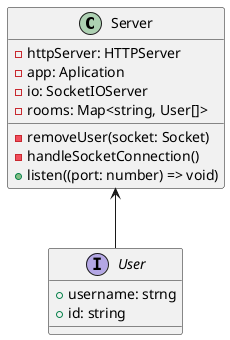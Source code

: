 @startuml ClassDiagram

class Server{
    -httpServer: HTTPServer
    -app: Aplication
    -io: SocketIOServer
    -rooms: Map<string, User[]>
    -removeUser(socket: Socket)
    -handleSocketConnection()
    +listen((port: number) => void)
}

Server <-- User

  interface User{
    +username: strng
    +id: string
  }



@enduml